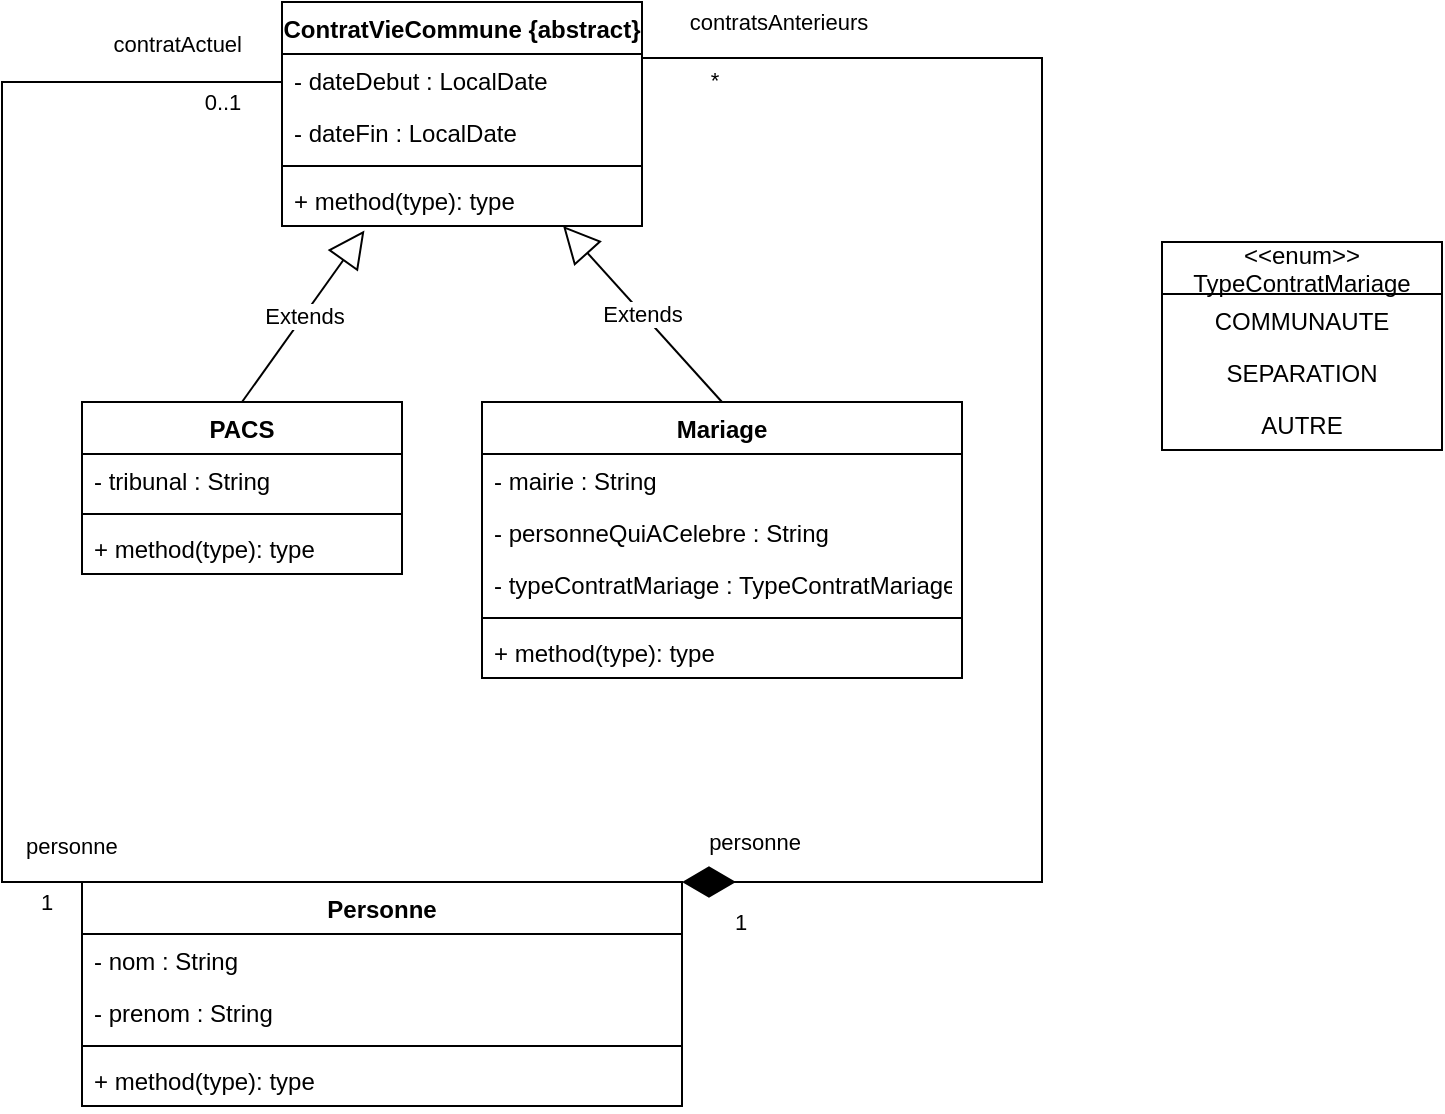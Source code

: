<mxfile version="16.2.2" type="device"><diagram id="J_AlkBPCpmKILifOedZL" name="Page-1"><mxGraphModel dx="1865" dy="609" grid="1" gridSize="10" guides="1" tooltips="1" connect="1" arrows="1" fold="1" page="1" pageScale="1" pageWidth="827" pageHeight="1169" math="0" shadow="0"><root><mxCell id="0"/><mxCell id="1" parent="0"/><mxCell id="n3ihb743KKoJMkMtcO0I-1" value="Mariage" style="swimlane;fontStyle=1;align=center;verticalAlign=top;childLayout=stackLayout;horizontal=1;startSize=26;horizontalStack=0;resizeParent=1;resizeParentMax=0;resizeLast=0;collapsible=1;marginBottom=0;" vertex="1" parent="1"><mxGeometry x="-560" y="280" width="240" height="138" as="geometry"/></mxCell><mxCell id="n3ihb743KKoJMkMtcO0I-2" value="- mairie : String" style="text;strokeColor=none;fillColor=none;align=left;verticalAlign=top;spacingLeft=4;spacingRight=4;overflow=hidden;rotatable=0;points=[[0,0.5],[1,0.5]];portConstraint=eastwest;" vertex="1" parent="n3ihb743KKoJMkMtcO0I-1"><mxGeometry y="26" width="240" height="26" as="geometry"/></mxCell><mxCell id="n3ihb743KKoJMkMtcO0I-5" value="- personneQuiACelebre : String" style="text;strokeColor=none;fillColor=none;align=left;verticalAlign=top;spacingLeft=4;spacingRight=4;overflow=hidden;rotatable=0;points=[[0,0.5],[1,0.5]];portConstraint=eastwest;" vertex="1" parent="n3ihb743KKoJMkMtcO0I-1"><mxGeometry y="52" width="240" height="26" as="geometry"/></mxCell><mxCell id="n3ihb743KKoJMkMtcO0I-6" value="- typeContratMariage : TypeContratMariage" style="text;strokeColor=none;fillColor=none;align=left;verticalAlign=top;spacingLeft=4;spacingRight=4;overflow=hidden;rotatable=0;points=[[0,0.5],[1,0.5]];portConstraint=eastwest;" vertex="1" parent="n3ihb743KKoJMkMtcO0I-1"><mxGeometry y="78" width="240" height="26" as="geometry"/></mxCell><mxCell id="n3ihb743KKoJMkMtcO0I-3" value="" style="line;strokeWidth=1;fillColor=none;align=left;verticalAlign=middle;spacingTop=-1;spacingLeft=3;spacingRight=3;rotatable=0;labelPosition=right;points=[];portConstraint=eastwest;" vertex="1" parent="n3ihb743KKoJMkMtcO0I-1"><mxGeometry y="104" width="240" height="8" as="geometry"/></mxCell><mxCell id="n3ihb743KKoJMkMtcO0I-4" value="+ method(type): type" style="text;strokeColor=none;fillColor=none;align=left;verticalAlign=top;spacingLeft=4;spacingRight=4;overflow=hidden;rotatable=0;points=[[0,0.5],[1,0.5]];portConstraint=eastwest;" vertex="1" parent="n3ihb743KKoJMkMtcO0I-1"><mxGeometry y="112" width="240" height="26" as="geometry"/></mxCell><mxCell id="n3ihb743KKoJMkMtcO0I-8" value="PACS" style="swimlane;fontStyle=1;align=center;verticalAlign=top;childLayout=stackLayout;horizontal=1;startSize=26;horizontalStack=0;resizeParent=1;resizeParentMax=0;resizeLast=0;collapsible=1;marginBottom=0;" vertex="1" parent="1"><mxGeometry x="-760" y="280" width="160" height="86" as="geometry"/></mxCell><mxCell id="n3ihb743KKoJMkMtcO0I-9" value="- tribunal : String" style="text;strokeColor=none;fillColor=none;align=left;verticalAlign=top;spacingLeft=4;spacingRight=4;overflow=hidden;rotatable=0;points=[[0,0.5],[1,0.5]];portConstraint=eastwest;" vertex="1" parent="n3ihb743KKoJMkMtcO0I-8"><mxGeometry y="26" width="160" height="26" as="geometry"/></mxCell><mxCell id="n3ihb743KKoJMkMtcO0I-10" value="" style="line;strokeWidth=1;fillColor=none;align=left;verticalAlign=middle;spacingTop=-1;spacingLeft=3;spacingRight=3;rotatable=0;labelPosition=right;points=[];portConstraint=eastwest;" vertex="1" parent="n3ihb743KKoJMkMtcO0I-8"><mxGeometry y="52" width="160" height="8" as="geometry"/></mxCell><mxCell id="n3ihb743KKoJMkMtcO0I-11" value="+ method(type): type" style="text;strokeColor=none;fillColor=none;align=left;verticalAlign=top;spacingLeft=4;spacingRight=4;overflow=hidden;rotatable=0;points=[[0,0.5],[1,0.5]];portConstraint=eastwest;" vertex="1" parent="n3ihb743KKoJMkMtcO0I-8"><mxGeometry y="60" width="160" height="26" as="geometry"/></mxCell><mxCell id="n3ihb743KKoJMkMtcO0I-12" value="Personne" style="swimlane;fontStyle=1;align=center;verticalAlign=top;childLayout=stackLayout;horizontal=1;startSize=26;horizontalStack=0;resizeParent=1;resizeParentMax=0;resizeLast=0;collapsible=1;marginBottom=0;" vertex="1" parent="1"><mxGeometry x="-760" y="520" width="300" height="112" as="geometry"><mxRectangle x="-760" y="480" width="90" height="26" as="alternateBounds"/></mxGeometry></mxCell><mxCell id="n3ihb743KKoJMkMtcO0I-13" value="- nom : String" style="text;strokeColor=none;fillColor=none;align=left;verticalAlign=top;spacingLeft=4;spacingRight=4;overflow=hidden;rotatable=0;points=[[0,0.5],[1,0.5]];portConstraint=eastwest;" vertex="1" parent="n3ihb743KKoJMkMtcO0I-12"><mxGeometry y="26" width="300" height="26" as="geometry"/></mxCell><mxCell id="n3ihb743KKoJMkMtcO0I-24" value="- prenom : String" style="text;strokeColor=none;fillColor=none;align=left;verticalAlign=top;spacingLeft=4;spacingRight=4;overflow=hidden;rotatable=0;points=[[0,0.5],[1,0.5]];portConstraint=eastwest;" vertex="1" parent="n3ihb743KKoJMkMtcO0I-12"><mxGeometry y="52" width="300" height="26" as="geometry"/></mxCell><mxCell id="n3ihb743KKoJMkMtcO0I-14" value="" style="line;strokeWidth=1;fillColor=none;align=left;verticalAlign=middle;spacingTop=-1;spacingLeft=3;spacingRight=3;rotatable=0;labelPosition=right;points=[];portConstraint=eastwest;" vertex="1" parent="n3ihb743KKoJMkMtcO0I-12"><mxGeometry y="78" width="300" height="8" as="geometry"/></mxCell><mxCell id="n3ihb743KKoJMkMtcO0I-15" value="+ method(type): type" style="text;strokeColor=none;fillColor=none;align=left;verticalAlign=top;spacingLeft=4;spacingRight=4;overflow=hidden;rotatable=0;points=[[0,0.5],[1,0.5]];portConstraint=eastwest;" vertex="1" parent="n3ihb743KKoJMkMtcO0I-12"><mxGeometry y="86" width="300" height="26" as="geometry"/></mxCell><mxCell id="n3ihb743KKoJMkMtcO0I-16" value="ContratVieCommune {abstract}" style="swimlane;fontStyle=1;align=center;verticalAlign=top;childLayout=stackLayout;horizontal=1;startSize=26;horizontalStack=0;resizeParent=1;resizeParentMax=0;resizeLast=0;collapsible=1;marginBottom=0;" vertex="1" parent="1"><mxGeometry x="-660" y="80" width="180" height="112" as="geometry"/></mxCell><mxCell id="n3ihb743KKoJMkMtcO0I-17" value="- dateDebut : LocalDate" style="text;strokeColor=none;fillColor=none;align=left;verticalAlign=top;spacingLeft=4;spacingRight=4;overflow=hidden;rotatable=0;points=[[0,0.5],[1,0.5]];portConstraint=eastwest;" vertex="1" parent="n3ihb743KKoJMkMtcO0I-16"><mxGeometry y="26" width="180" height="26" as="geometry"/></mxCell><mxCell id="n3ihb743KKoJMkMtcO0I-20" value="- dateFin : LocalDate" style="text;strokeColor=none;fillColor=none;align=left;verticalAlign=top;spacingLeft=4;spacingRight=4;overflow=hidden;rotatable=0;points=[[0,0.5],[1,0.5]];portConstraint=eastwest;" vertex="1" parent="n3ihb743KKoJMkMtcO0I-16"><mxGeometry y="52" width="180" height="26" as="geometry"/></mxCell><mxCell id="n3ihb743KKoJMkMtcO0I-18" value="" style="line;strokeWidth=1;fillColor=none;align=left;verticalAlign=middle;spacingTop=-1;spacingLeft=3;spacingRight=3;rotatable=0;labelPosition=right;points=[];portConstraint=eastwest;" vertex="1" parent="n3ihb743KKoJMkMtcO0I-16"><mxGeometry y="78" width="180" height="8" as="geometry"/></mxCell><mxCell id="n3ihb743KKoJMkMtcO0I-19" value="+ method(type): type" style="text;strokeColor=none;fillColor=none;align=left;verticalAlign=top;spacingLeft=4;spacingRight=4;overflow=hidden;rotatable=0;points=[[0,0.5],[1,0.5]];portConstraint=eastwest;" vertex="1" parent="n3ihb743KKoJMkMtcO0I-16"><mxGeometry y="86" width="180" height="26" as="geometry"/></mxCell><mxCell id="n3ihb743KKoJMkMtcO0I-22" value="Extends" style="endArrow=block;endSize=16;endFill=0;html=1;rounded=0;exitX=0.5;exitY=0;exitDx=0;exitDy=0;entryX=0.229;entryY=1.086;entryDx=0;entryDy=0;entryPerimeter=0;" edge="1" parent="1" source="n3ihb743KKoJMkMtcO0I-8" target="n3ihb743KKoJMkMtcO0I-19"><mxGeometry width="160" relative="1" as="geometry"><mxPoint x="-350" y="380" as="sourcePoint"/><mxPoint x="-590" y="240" as="targetPoint"/></mxGeometry></mxCell><mxCell id="n3ihb743KKoJMkMtcO0I-23" value="Extends" style="endArrow=block;endSize=16;endFill=0;html=1;rounded=0;exitX=0.5;exitY=0;exitDx=0;exitDy=0;" edge="1" parent="1" source="n3ihb743KKoJMkMtcO0I-1" target="n3ihb743KKoJMkMtcO0I-16"><mxGeometry width="160" relative="1" as="geometry"><mxPoint x="-670" y="290" as="sourcePoint"/><mxPoint x="-480" y="230" as="targetPoint"/></mxGeometry></mxCell><mxCell id="n3ihb743KKoJMkMtcO0I-28" value="&lt;&lt;enum&gt;&gt;&#10;TypeContratMariage" style="swimlane;fontStyle=0;childLayout=stackLayout;horizontal=1;startSize=26;fillColor=none;horizontalStack=0;resizeParent=1;resizeParentMax=0;resizeLast=0;collapsible=1;marginBottom=0;" vertex="1" parent="1"><mxGeometry x="-220" y="200" width="140" height="104" as="geometry"/></mxCell><mxCell id="n3ihb743KKoJMkMtcO0I-29" value="COMMUNAUTE" style="text;strokeColor=none;fillColor=none;align=center;verticalAlign=top;spacingLeft=4;spacingRight=4;overflow=hidden;rotatable=0;points=[[0,0.5],[1,0.5]];portConstraint=eastwest;" vertex="1" parent="n3ihb743KKoJMkMtcO0I-28"><mxGeometry y="26" width="140" height="26" as="geometry"/></mxCell><mxCell id="n3ihb743KKoJMkMtcO0I-30" value="SEPARATION" style="text;strokeColor=none;fillColor=none;align=center;verticalAlign=top;spacingLeft=4;spacingRight=4;overflow=hidden;rotatable=0;points=[[0,0.5],[1,0.5]];portConstraint=eastwest;" vertex="1" parent="n3ihb743KKoJMkMtcO0I-28"><mxGeometry y="52" width="140" height="26" as="geometry"/></mxCell><mxCell id="n3ihb743KKoJMkMtcO0I-31" value="AUTRE" style="text;strokeColor=none;fillColor=none;align=center;verticalAlign=top;spacingLeft=4;spacingRight=4;overflow=hidden;rotatable=0;points=[[0,0.5],[1,0.5]];portConstraint=eastwest;" vertex="1" parent="n3ihb743KKoJMkMtcO0I-28"><mxGeometry y="78" width="140" height="26" as="geometry"/></mxCell><mxCell id="n3ihb743KKoJMkMtcO0I-32" value="" style="endArrow=diamondThin;endFill=1;endSize=24;html=1;rounded=0;entryX=1;entryY=0;entryDx=0;entryDy=0;exitX=1;exitY=0.25;exitDx=0;exitDy=0;" edge="1" parent="1" source="n3ihb743KKoJMkMtcO0I-16" target="n3ihb743KKoJMkMtcO0I-12"><mxGeometry width="160" relative="1" as="geometry"><mxPoint x="-280" y="520" as="sourcePoint"/><mxPoint x="-320" y="560" as="targetPoint"/><Array as="points"><mxPoint x="-280" y="108"/><mxPoint x="-280" y="520"/></Array></mxGeometry></mxCell><mxCell id="n3ihb743KKoJMkMtcO0I-33" value="*" style="edgeLabel;html=1;align=center;verticalAlign=middle;resizable=0;points=[];" vertex="1" connectable="0" parent="n3ihb743KKoJMkMtcO0I-32"><mxGeometry x="-0.592" y="4" relative="1" as="geometry"><mxPoint x="-126" y="15" as="offset"/></mxGeometry></mxCell><mxCell id="n3ihb743KKoJMkMtcO0I-34" value="contratsAnterieurs" style="edgeLabel;html=1;align=center;verticalAlign=middle;resizable=0;points=[];" vertex="1" connectable="0" parent="n3ihb743KKoJMkMtcO0I-32"><mxGeometry x="-0.804" y="-1" relative="1" as="geometry"><mxPoint x="-10" y="-19" as="offset"/></mxGeometry></mxCell><mxCell id="n3ihb743KKoJMkMtcO0I-38" value="personne" style="edgeLabel;html=1;align=center;verticalAlign=middle;resizable=0;points=[];" vertex="1" connectable="0" parent="n3ihb743KKoJMkMtcO0I-32"><mxGeometry x="0.631" relative="1" as="geometry"><mxPoint x="-110" y="-20" as="offset"/></mxGeometry></mxCell><mxCell id="n3ihb743KKoJMkMtcO0I-39" value="1" style="edgeLabel;html=1;align=center;verticalAlign=middle;resizable=0;points=[];" vertex="1" connectable="0" parent="n3ihb743KKoJMkMtcO0I-32"><mxGeometry x="0.87" y="3" relative="1" as="geometry"><mxPoint x="-23" y="17" as="offset"/></mxGeometry></mxCell><mxCell id="n3ihb743KKoJMkMtcO0I-35" value="" style="endArrow=none;html=1;edgeStyle=orthogonalEdgeStyle;rounded=0;exitX=0;exitY=0;exitDx=0;exitDy=0;entryX=0;entryY=0.25;entryDx=0;entryDy=0;" edge="1" parent="1" source="n3ihb743KKoJMkMtcO0I-12" target="n3ihb743KKoJMkMtcO0I-16"><mxGeometry relative="1" as="geometry"><mxPoint x="-790" y="540" as="sourcePoint"/><mxPoint x="-690" y="120" as="targetPoint"/><Array as="points"><mxPoint x="-800" y="520"/><mxPoint x="-800" y="120"/><mxPoint x="-660" y="120"/></Array></mxGeometry></mxCell><mxCell id="n3ihb743KKoJMkMtcO0I-36" value="personne" style="edgeLabel;resizable=0;html=1;align=left;verticalAlign=bottom;" connectable="0" vertex="1" parent="n3ihb743KKoJMkMtcO0I-35"><mxGeometry x="-1" relative="1" as="geometry"><mxPoint x="-30" y="-10" as="offset"/></mxGeometry></mxCell><mxCell id="n3ihb743KKoJMkMtcO0I-37" value="contratActuel" style="edgeLabel;resizable=0;html=1;align=right;verticalAlign=bottom;" connectable="0" vertex="1" parent="n3ihb743KKoJMkMtcO0I-35"><mxGeometry x="1" relative="1" as="geometry"><mxPoint x="-20" y="2" as="offset"/></mxGeometry></mxCell><mxCell id="n3ihb743KKoJMkMtcO0I-40" value="1" style="edgeLabel;html=1;align=center;verticalAlign=middle;resizable=0;points=[];" vertex="1" connectable="0" parent="n3ihb743KKoJMkMtcO0I-35"><mxGeometry x="-0.896" y="3" relative="1" as="geometry"><mxPoint x="13" y="7" as="offset"/></mxGeometry></mxCell><mxCell id="n3ihb743KKoJMkMtcO0I-41" value="0..1" style="edgeLabel;html=1;align=center;verticalAlign=middle;resizable=0;points=[];" vertex="1" connectable="0" parent="n3ihb743KKoJMkMtcO0I-35"><mxGeometry x="0.892" y="-1" relative="1" as="geometry"><mxPoint x="-10" y="9" as="offset"/></mxGeometry></mxCell></root></mxGraphModel></diagram></mxfile>